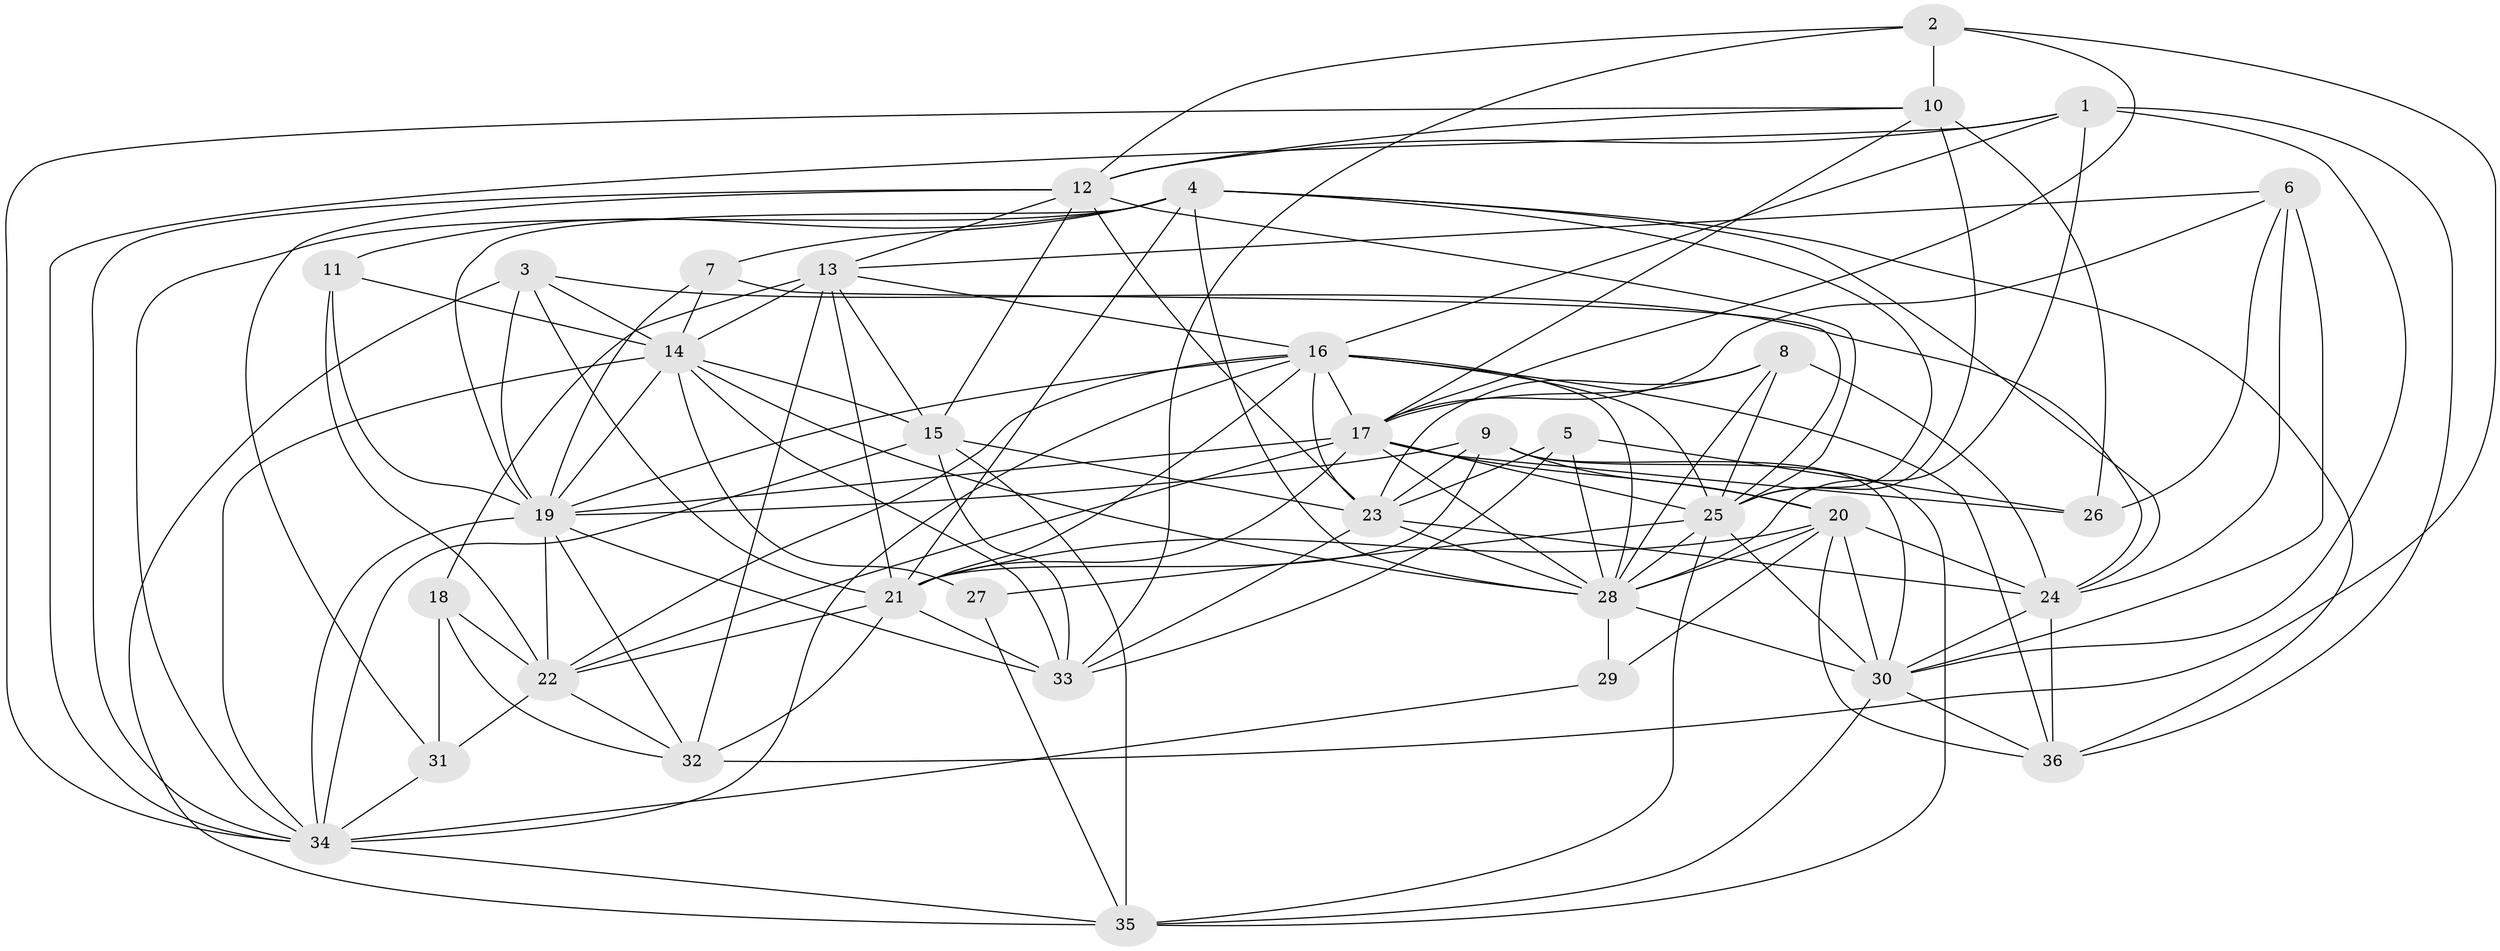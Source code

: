 // original degree distribution, {3: 0.26956521739130435, 6: 0.12173913043478261, 5: 0.13043478260869565, 7: 0.034782608695652174, 2: 0.1391304347826087, 4: 0.28695652173913044, 8: 0.017391304347826087}
// Generated by graph-tools (version 1.1) at 2025/37/03/04/25 23:37:05]
// undirected, 36 vertices, 129 edges
graph export_dot {
  node [color=gray90,style=filled];
  1;
  2;
  3;
  4;
  5;
  6;
  7;
  8;
  9;
  10;
  11;
  12;
  13;
  14;
  15;
  16;
  17;
  18;
  19;
  20;
  21;
  22;
  23;
  24;
  25;
  26;
  27;
  28;
  29;
  30;
  31;
  32;
  33;
  34;
  35;
  36;
  1 -- 12 [weight=1.0];
  1 -- 16 [weight=1.0];
  1 -- 28 [weight=1.0];
  1 -- 30 [weight=1.0];
  1 -- 34 [weight=1.0];
  1 -- 36 [weight=1.0];
  2 -- 10 [weight=1.0];
  2 -- 12 [weight=1.0];
  2 -- 17 [weight=1.0];
  2 -- 32 [weight=1.0];
  2 -- 33 [weight=1.0];
  3 -- 14 [weight=1.0];
  3 -- 19 [weight=1.0];
  3 -- 21 [weight=1.0];
  3 -- 24 [weight=1.0];
  3 -- 35 [weight=1.0];
  4 -- 7 [weight=1.0];
  4 -- 11 [weight=1.0];
  4 -- 19 [weight=1.0];
  4 -- 21 [weight=1.0];
  4 -- 24 [weight=1.0];
  4 -- 25 [weight=3.0];
  4 -- 28 [weight=2.0];
  4 -- 34 [weight=2.0];
  4 -- 36 [weight=1.0];
  5 -- 23 [weight=1.0];
  5 -- 26 [weight=1.0];
  5 -- 28 [weight=1.0];
  5 -- 33 [weight=1.0];
  6 -- 13 [weight=1.0];
  6 -- 17 [weight=2.0];
  6 -- 24 [weight=1.0];
  6 -- 26 [weight=1.0];
  6 -- 30 [weight=1.0];
  7 -- 14 [weight=1.0];
  7 -- 19 [weight=1.0];
  7 -- 25 [weight=1.0];
  8 -- 17 [weight=1.0];
  8 -- 23 [weight=1.0];
  8 -- 24 [weight=1.0];
  8 -- 25 [weight=1.0];
  8 -- 28 [weight=1.0];
  9 -- 19 [weight=1.0];
  9 -- 20 [weight=1.0];
  9 -- 21 [weight=1.0];
  9 -- 23 [weight=1.0];
  9 -- 30 [weight=1.0];
  9 -- 35 [weight=1.0];
  10 -- 12 [weight=1.0];
  10 -- 17 [weight=1.0];
  10 -- 25 [weight=2.0];
  10 -- 26 [weight=2.0];
  10 -- 34 [weight=1.0];
  11 -- 14 [weight=1.0];
  11 -- 19 [weight=1.0];
  11 -- 22 [weight=1.0];
  12 -- 13 [weight=1.0];
  12 -- 15 [weight=1.0];
  12 -- 23 [weight=1.0];
  12 -- 25 [weight=1.0];
  12 -- 31 [weight=1.0];
  12 -- 34 [weight=1.0];
  13 -- 14 [weight=2.0];
  13 -- 15 [weight=1.0];
  13 -- 16 [weight=1.0];
  13 -- 18 [weight=1.0];
  13 -- 21 [weight=1.0];
  13 -- 32 [weight=1.0];
  14 -- 15 [weight=1.0];
  14 -- 19 [weight=2.0];
  14 -- 27 [weight=1.0];
  14 -- 28 [weight=1.0];
  14 -- 33 [weight=1.0];
  14 -- 34 [weight=1.0];
  15 -- 23 [weight=1.0];
  15 -- 33 [weight=1.0];
  15 -- 34 [weight=1.0];
  15 -- 35 [weight=1.0];
  16 -- 17 [weight=1.0];
  16 -- 19 [weight=2.0];
  16 -- 21 [weight=2.0];
  16 -- 22 [weight=1.0];
  16 -- 23 [weight=1.0];
  16 -- 25 [weight=2.0];
  16 -- 28 [weight=1.0];
  16 -- 34 [weight=2.0];
  16 -- 36 [weight=1.0];
  17 -- 19 [weight=3.0];
  17 -- 20 [weight=1.0];
  17 -- 21 [weight=1.0];
  17 -- 22 [weight=1.0];
  17 -- 25 [weight=1.0];
  17 -- 26 [weight=1.0];
  17 -- 28 [weight=1.0];
  18 -- 22 [weight=1.0];
  18 -- 31 [weight=1.0];
  18 -- 32 [weight=1.0];
  19 -- 22 [weight=1.0];
  19 -- 32 [weight=1.0];
  19 -- 33 [weight=1.0];
  19 -- 34 [weight=1.0];
  20 -- 21 [weight=1.0];
  20 -- 24 [weight=2.0];
  20 -- 28 [weight=1.0];
  20 -- 29 [weight=2.0];
  20 -- 30 [weight=1.0];
  20 -- 36 [weight=1.0];
  21 -- 22 [weight=1.0];
  21 -- 32 [weight=1.0];
  21 -- 33 [weight=1.0];
  22 -- 31 [weight=1.0];
  22 -- 32 [weight=1.0];
  23 -- 24 [weight=1.0];
  23 -- 28 [weight=1.0];
  23 -- 33 [weight=1.0];
  24 -- 30 [weight=1.0];
  24 -- 36 [weight=1.0];
  25 -- 27 [weight=1.0];
  25 -- 28 [weight=1.0];
  25 -- 30 [weight=1.0];
  25 -- 35 [weight=1.0];
  27 -- 35 [weight=1.0];
  28 -- 29 [weight=2.0];
  28 -- 30 [weight=1.0];
  29 -- 34 [weight=1.0];
  30 -- 35 [weight=1.0];
  30 -- 36 [weight=1.0];
  31 -- 34 [weight=2.0];
  34 -- 35 [weight=1.0];
}
